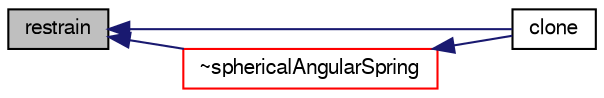 digraph "restrain"
{
  bgcolor="transparent";
  edge [fontname="FreeSans",fontsize="10",labelfontname="FreeSans",labelfontsize="10"];
  node [fontname="FreeSans",fontsize="10",shape=record];
  rankdir="LR";
  Node278 [label="restrain",height=0.2,width=0.4,color="black", fillcolor="grey75", style="filled", fontcolor="black"];
  Node278 -> Node279 [dir="back",color="midnightblue",fontsize="10",style="solid",fontname="FreeSans"];
  Node279 [label="clone",height=0.2,width=0.4,color="black",URL="$a29522.html#a809dd252f418cd6f26f8adae02ee8bd0",tooltip="Construct and return a clone. "];
  Node278 -> Node280 [dir="back",color="midnightblue",fontsize="10",style="solid",fontname="FreeSans"];
  Node280 [label="~sphericalAngularSpring",height=0.2,width=0.4,color="red",URL="$a29522.html#a85e7d20310ca2db5612e91399f46d209",tooltip="Destructor. "];
  Node280 -> Node279 [dir="back",color="midnightblue",fontsize="10",style="solid",fontname="FreeSans"];
}
